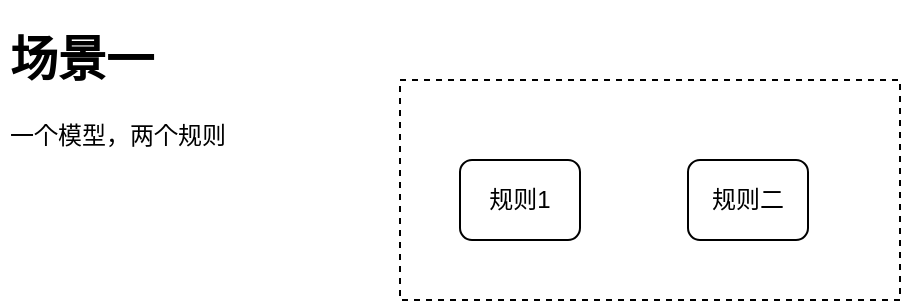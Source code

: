 <mxfile version="14.4.3" type="github">
  <diagram id="EUV3ePMlZK-PbHkNR1l-" name="Page-1">
    <mxGraphModel dx="715" dy="415" grid="1" gridSize="10" guides="1" tooltips="1" connect="1" arrows="1" fold="1" page="1" pageScale="1" pageWidth="827" pageHeight="1169" math="0" shadow="0">
      <root>
        <mxCell id="0" />
        <mxCell id="1" parent="0" />
        <mxCell id="dA_OjoRXD8D9DYmpGyxw-1" value="&lt;h1&gt;场景一&lt;/h1&gt;&lt;p&gt;一个模型，两个规则&lt;/p&gt;" style="text;html=1;strokeColor=none;fillColor=none;spacing=5;spacingTop=-20;whiteSpace=wrap;overflow=hidden;rounded=0;" vertex="1" parent="1">
          <mxGeometry x="40" y="30" width="140" height="80" as="geometry" />
        </mxCell>
        <mxCell id="dA_OjoRXD8D9DYmpGyxw-2" value="" style="rounded=0;whiteSpace=wrap;html=1;dashed=1;" vertex="1" parent="1">
          <mxGeometry x="240" y="60" width="250" height="110" as="geometry" />
        </mxCell>
        <mxCell id="dA_OjoRXD8D9DYmpGyxw-3" value="规则1" style="rounded=1;whiteSpace=wrap;html=1;" vertex="1" parent="1">
          <mxGeometry x="270" y="100" width="60" height="40" as="geometry" />
        </mxCell>
        <mxCell id="dA_OjoRXD8D9DYmpGyxw-4" value="规则二" style="rounded=1;whiteSpace=wrap;html=1;" vertex="1" parent="1">
          <mxGeometry x="384" y="100" width="60" height="40" as="geometry" />
        </mxCell>
      </root>
    </mxGraphModel>
  </diagram>
</mxfile>
